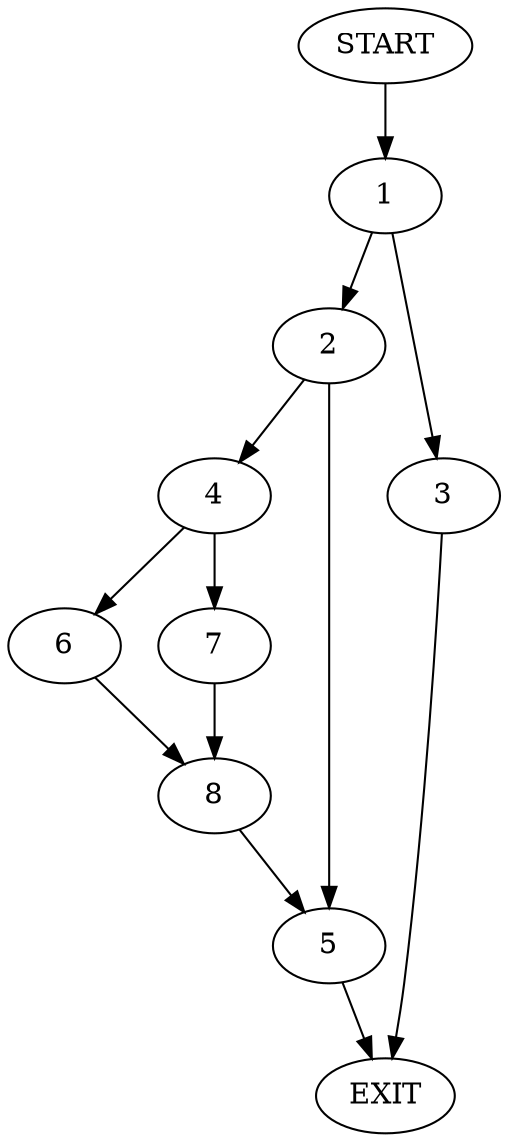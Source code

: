 digraph {
0 [label="START"]
9 [label="EXIT"]
0 -> 1
1 -> 2
1 -> 3
2 -> 4
2 -> 5
3 -> 9
4 -> 6
4 -> 7
5 -> 9
6 -> 8
7 -> 8
8 -> 5
}
